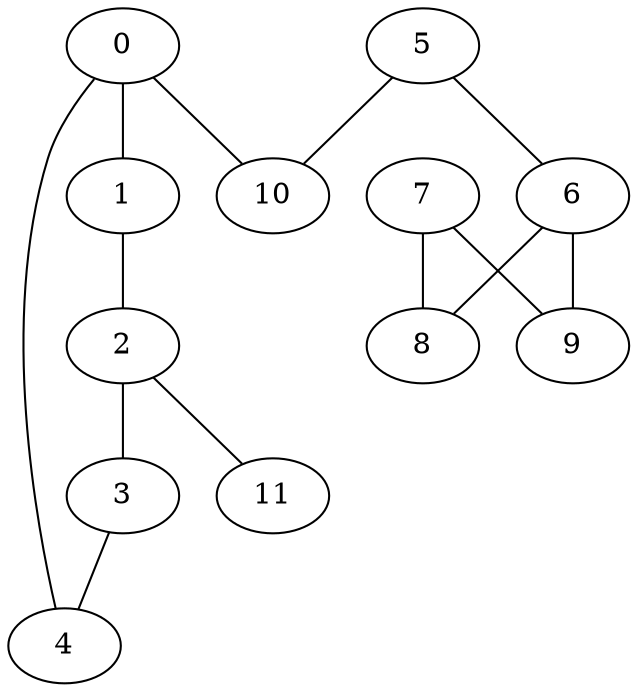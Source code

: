 graph "sampletest150-mod1_image2.bmp" {
	0	 [type=intersection,
		x=454,
		y=380];
	1	 [type=corner,
		x=435,
		y=401];
	0 -- 1	 [angle0="-.84",
		frequency=1,
		type0=line];
	4	 [type=corner,
		x=468,
		y=390];
	0 -- 4	 [angle0=".62",
		frequency=1,
		type0=line];
	10	 [type=corner,
		x=426,
		y=381];
	0 -- 10	 [angle0="-.04",
		frequency=1,
		type0=line];
	2	 [type=intersection,
		x=422,
		y=467];
	1 -- 2	 [angle0="-1.38",
		frequency=1,
		type0=line];
	3	 [type=corner,
		x=460,
		y=462];
	2 -- 3	 [angle0="-.13",
		frequency=1,
		type0=line];
	11	 [type=endpoint,
		x=438,
		y=527];
	2 -- 11	 [angle0="1.31",
		frequency=1,
		type0=line];
	3 -- 4	 [angle0="-1.46",
		frequency=1,
		type0=line];
	5	 [type=corner,
		x=418,
		y=54];
	6	 [type=intersection,
		x=78,
		y=405];
	5 -- 6	 [angle0="710.47",
		frequency=1,
		type0=arc];
	5 -- 10	 [angle0="1.55",
		frequency=1,
		type0=line];
	8	 [type=corner,
		x=41,
		y=413];
	6 -- 8	 [angle0="-.21",
		frequency=1,
		type0=line];
	9	 [type=corner,
		x=77,
		y=446];
	6 -- 9	 [angle0="-1.55",
		frequency=1,
		type0=line];
	7	 [type=corner,
		x=55,
		y=453];
	7 -- 8	 [angle0="1.23",
		frequency=1,
		type0=line];
	7 -- 9	 [angle0="-.31",
		frequency=1,
		type0=line];
}
